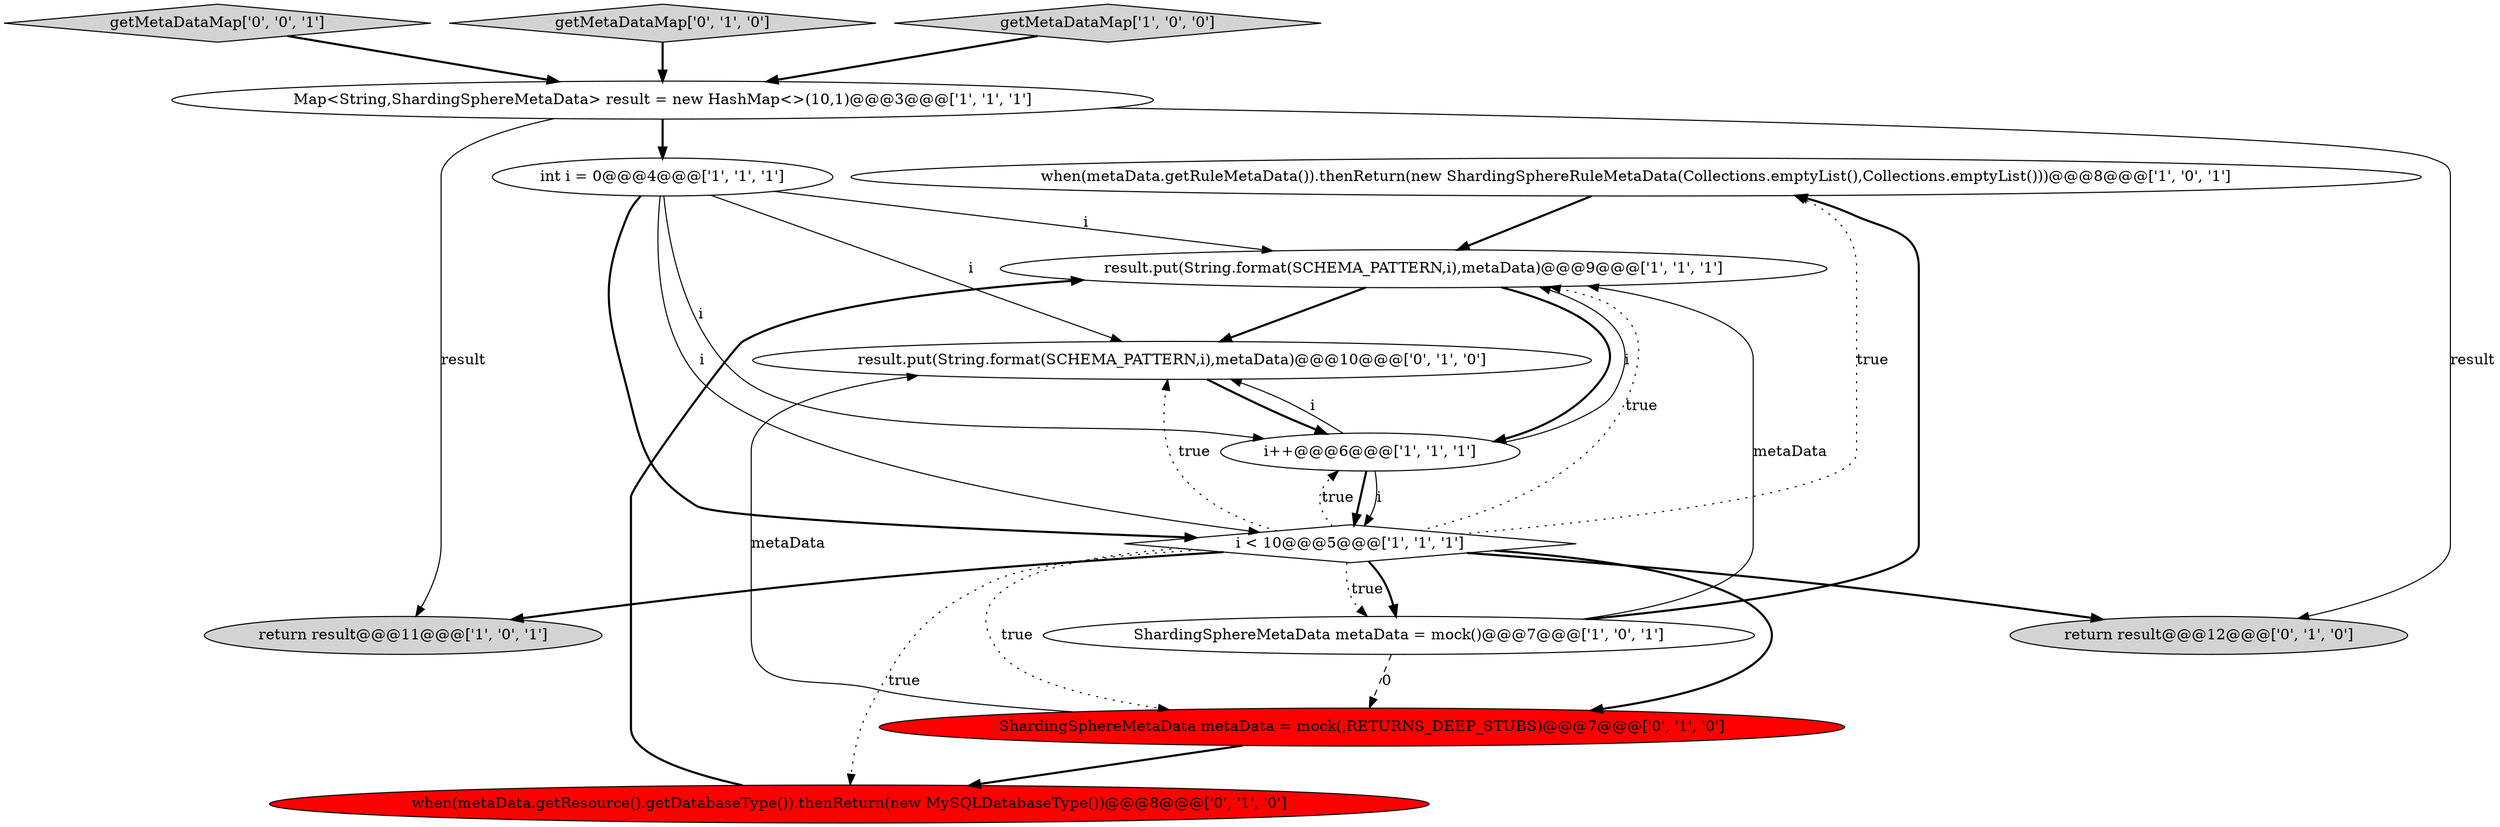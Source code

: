 digraph {
4 [style = filled, label = "when(metaData.getRuleMetaData()).thenReturn(new ShardingSphereRuleMetaData(Collections.emptyList(),Collections.emptyList()))@@@8@@@['1', '0', '1']", fillcolor = white, shape = ellipse image = "AAA0AAABBB1BBB"];
10 [style = filled, label = "when(metaData.getResource().getDatabaseType()).thenReturn(new MySQLDatabaseType())@@@8@@@['0', '1', '0']", fillcolor = red, shape = ellipse image = "AAA1AAABBB2BBB"];
9 [style = filled, label = "result.put(String.format(SCHEMA_PATTERN,i),metaData)@@@10@@@['0', '1', '0']", fillcolor = white, shape = ellipse image = "AAA0AAABBB2BBB"];
8 [style = filled, label = "return result@@@11@@@['1', '0', '1']", fillcolor = lightgray, shape = ellipse image = "AAA0AAABBB1BBB"];
0 [style = filled, label = "result.put(String.format(SCHEMA_PATTERN,i),metaData)@@@9@@@['1', '1', '1']", fillcolor = white, shape = ellipse image = "AAA0AAABBB1BBB"];
3 [style = filled, label = "i++@@@6@@@['1', '1', '1']", fillcolor = white, shape = ellipse image = "AAA0AAABBB1BBB"];
11 [style = filled, label = "ShardingSphereMetaData metaData = mock(,RETURNS_DEEP_STUBS)@@@7@@@['0', '1', '0']", fillcolor = red, shape = ellipse image = "AAA1AAABBB2BBB"];
2 [style = filled, label = "Map<String,ShardingSphereMetaData> result = new HashMap<>(10,1)@@@3@@@['1', '1', '1']", fillcolor = white, shape = ellipse image = "AAA0AAABBB1BBB"];
5 [style = filled, label = "int i = 0@@@4@@@['1', '1', '1']", fillcolor = white, shape = ellipse image = "AAA0AAABBB1BBB"];
6 [style = filled, label = "i < 10@@@5@@@['1', '1', '1']", fillcolor = white, shape = diamond image = "AAA0AAABBB1BBB"];
1 [style = filled, label = "ShardingSphereMetaData metaData = mock()@@@7@@@['1', '0', '1']", fillcolor = white, shape = ellipse image = "AAA0AAABBB1BBB"];
14 [style = filled, label = "getMetaDataMap['0', '0', '1']", fillcolor = lightgray, shape = diamond image = "AAA0AAABBB3BBB"];
13 [style = filled, label = "getMetaDataMap['0', '1', '0']", fillcolor = lightgray, shape = diamond image = "AAA0AAABBB2BBB"];
12 [style = filled, label = "return result@@@12@@@['0', '1', '0']", fillcolor = lightgray, shape = ellipse image = "AAA0AAABBB2BBB"];
7 [style = filled, label = "getMetaDataMap['1', '0', '0']", fillcolor = lightgray, shape = diamond image = "AAA0AAABBB1BBB"];
0->3 [style = bold, label=""];
1->4 [style = bold, label=""];
0->9 [style = bold, label=""];
5->3 [style = solid, label="i"];
2->8 [style = solid, label="result"];
6->1 [style = dotted, label="true"];
3->6 [style = bold, label=""];
2->12 [style = solid, label="result"];
11->9 [style = solid, label="metaData"];
4->0 [style = bold, label=""];
3->6 [style = solid, label="i"];
3->0 [style = solid, label="i"];
6->10 [style = dotted, label="true"];
6->1 [style = bold, label=""];
3->9 [style = solid, label="i"];
5->6 [style = bold, label=""];
6->4 [style = dotted, label="true"];
6->9 [style = dotted, label="true"];
11->10 [style = bold, label=""];
7->2 [style = bold, label=""];
1->11 [style = dashed, label="0"];
6->11 [style = bold, label=""];
10->0 [style = bold, label=""];
6->8 [style = bold, label=""];
5->0 [style = solid, label="i"];
9->3 [style = bold, label=""];
14->2 [style = bold, label=""];
1->0 [style = solid, label="metaData"];
6->0 [style = dotted, label="true"];
6->11 [style = dotted, label="true"];
6->3 [style = dotted, label="true"];
5->6 [style = solid, label="i"];
2->5 [style = bold, label=""];
13->2 [style = bold, label=""];
5->9 [style = solid, label="i"];
6->12 [style = bold, label=""];
}
